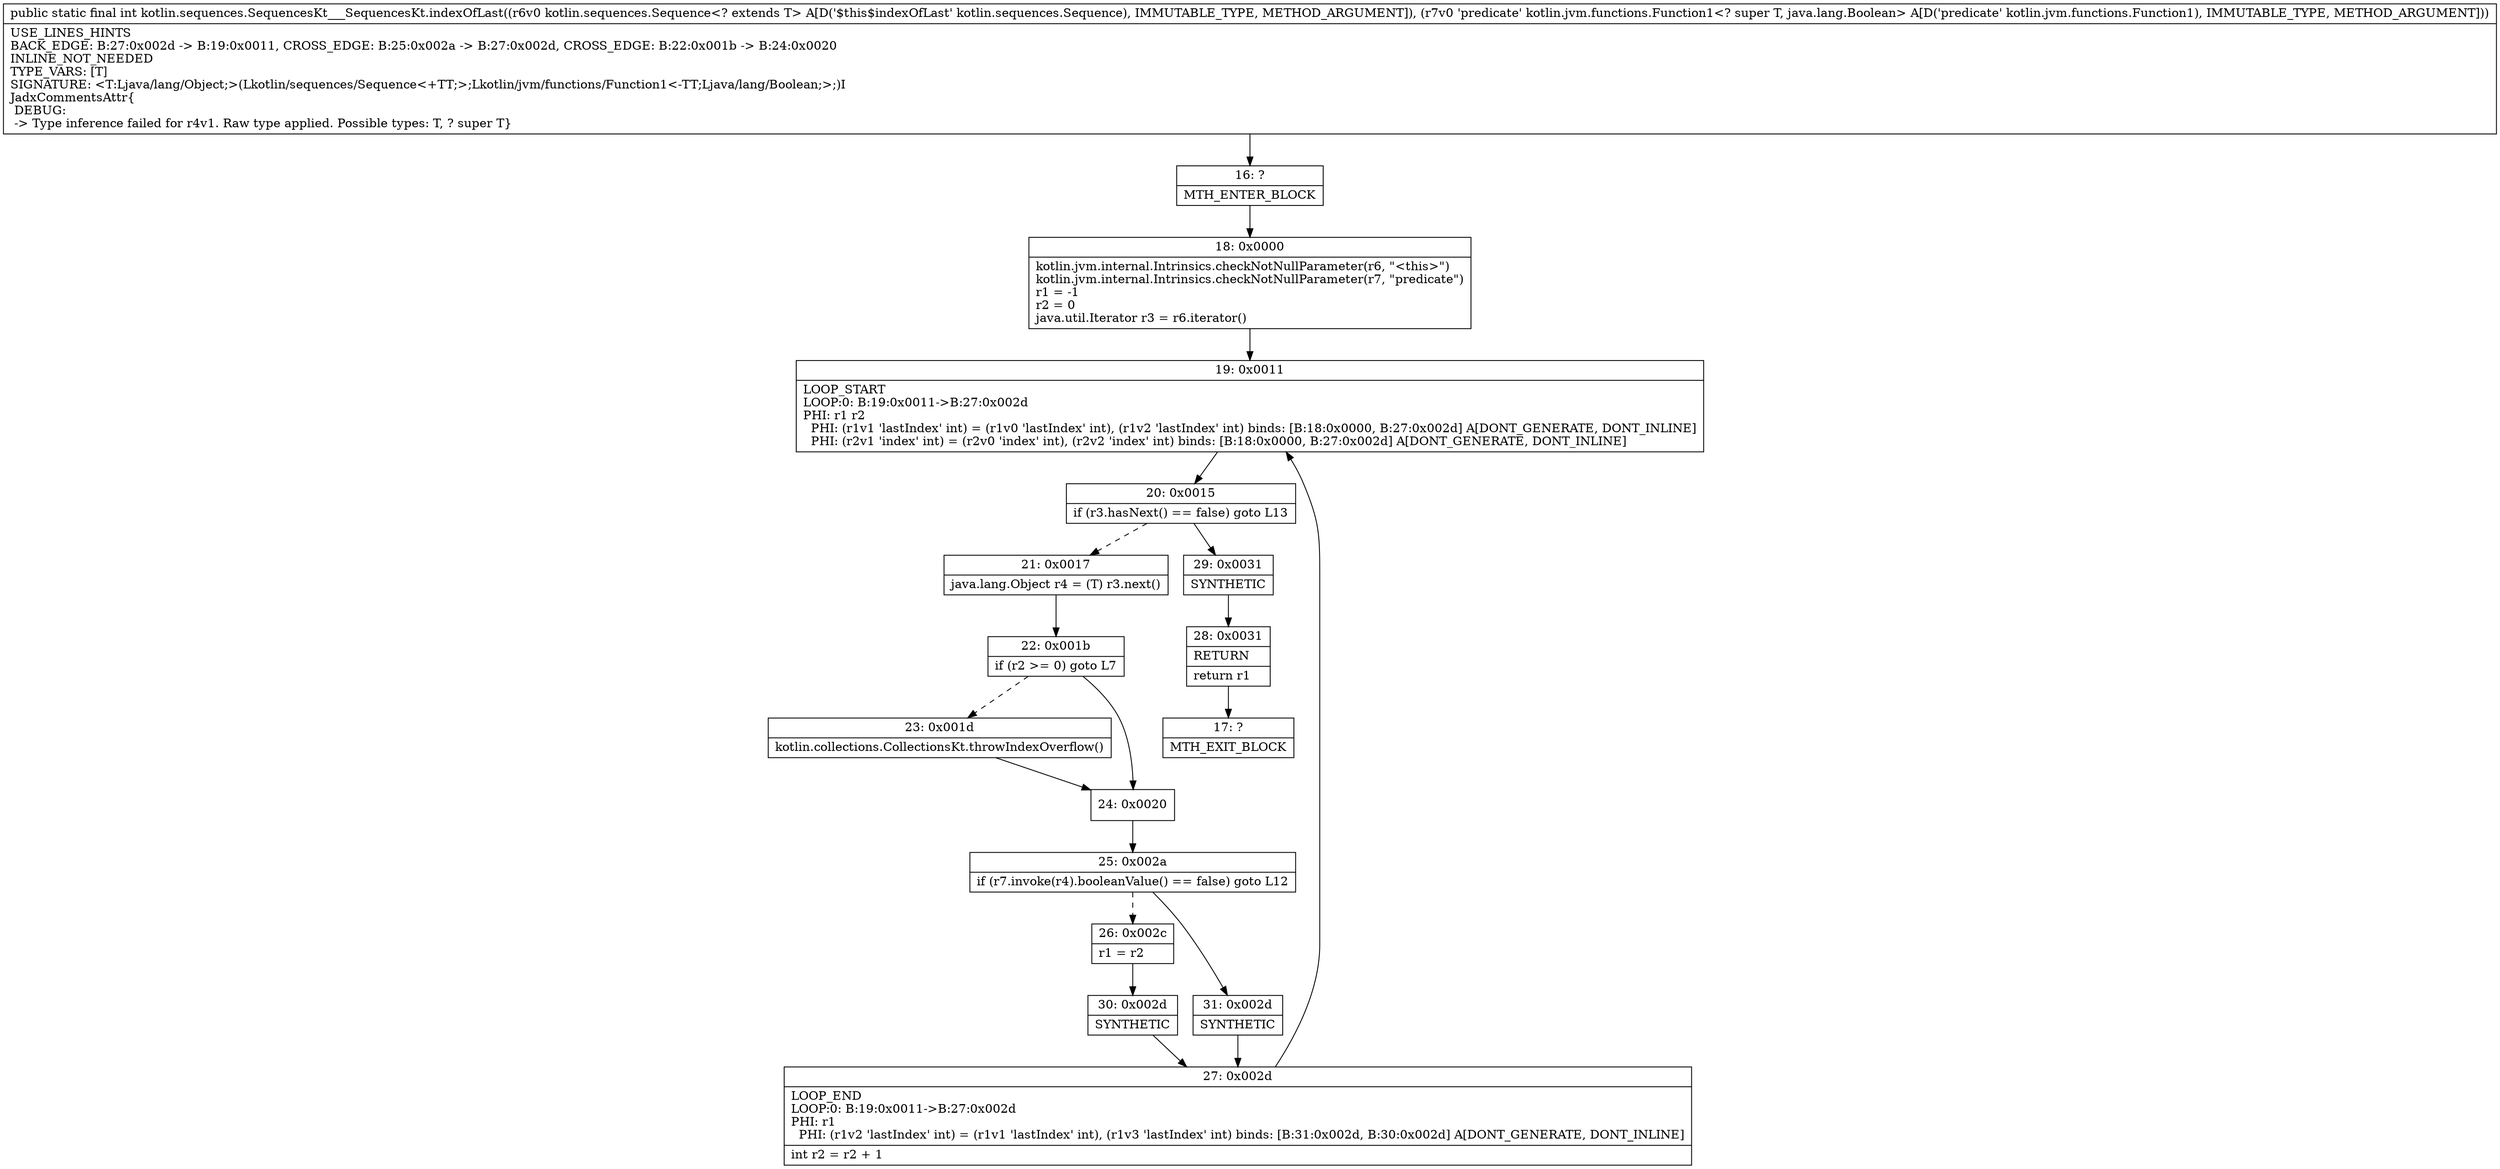 digraph "CFG forkotlin.sequences.SequencesKt___SequencesKt.indexOfLast(Lkotlin\/sequences\/Sequence;Lkotlin\/jvm\/functions\/Function1;)I" {
Node_16 [shape=record,label="{16\:\ ?|MTH_ENTER_BLOCK\l}"];
Node_18 [shape=record,label="{18\:\ 0x0000|kotlin.jvm.internal.Intrinsics.checkNotNullParameter(r6, \"\<this\>\")\lkotlin.jvm.internal.Intrinsics.checkNotNullParameter(r7, \"predicate\")\lr1 = \-1\lr2 = 0\ljava.util.Iterator r3 = r6.iterator()\l}"];
Node_19 [shape=record,label="{19\:\ 0x0011|LOOP_START\lLOOP:0: B:19:0x0011\-\>B:27:0x002d\lPHI: r1 r2 \l  PHI: (r1v1 'lastIndex' int) = (r1v0 'lastIndex' int), (r1v2 'lastIndex' int) binds: [B:18:0x0000, B:27:0x002d] A[DONT_GENERATE, DONT_INLINE]\l  PHI: (r2v1 'index' int) = (r2v0 'index' int), (r2v2 'index' int) binds: [B:18:0x0000, B:27:0x002d] A[DONT_GENERATE, DONT_INLINE]\l}"];
Node_20 [shape=record,label="{20\:\ 0x0015|if (r3.hasNext() == false) goto L13\l}"];
Node_21 [shape=record,label="{21\:\ 0x0017|java.lang.Object r4 = (T) r3.next()\l}"];
Node_22 [shape=record,label="{22\:\ 0x001b|if (r2 \>= 0) goto L7\l}"];
Node_23 [shape=record,label="{23\:\ 0x001d|kotlin.collections.CollectionsKt.throwIndexOverflow()\l}"];
Node_24 [shape=record,label="{24\:\ 0x0020}"];
Node_25 [shape=record,label="{25\:\ 0x002a|if (r7.invoke(r4).booleanValue() == false) goto L12\l}"];
Node_26 [shape=record,label="{26\:\ 0x002c|r1 = r2\l}"];
Node_30 [shape=record,label="{30\:\ 0x002d|SYNTHETIC\l}"];
Node_27 [shape=record,label="{27\:\ 0x002d|LOOP_END\lLOOP:0: B:19:0x0011\-\>B:27:0x002d\lPHI: r1 \l  PHI: (r1v2 'lastIndex' int) = (r1v1 'lastIndex' int), (r1v3 'lastIndex' int) binds: [B:31:0x002d, B:30:0x002d] A[DONT_GENERATE, DONT_INLINE]\l|int r2 = r2 + 1\l}"];
Node_31 [shape=record,label="{31\:\ 0x002d|SYNTHETIC\l}"];
Node_29 [shape=record,label="{29\:\ 0x0031|SYNTHETIC\l}"];
Node_28 [shape=record,label="{28\:\ 0x0031|RETURN\l|return r1\l}"];
Node_17 [shape=record,label="{17\:\ ?|MTH_EXIT_BLOCK\l}"];
MethodNode[shape=record,label="{public static final int kotlin.sequences.SequencesKt___SequencesKt.indexOfLast((r6v0 kotlin.sequences.Sequence\<? extends T\> A[D('$this$indexOfLast' kotlin.sequences.Sequence), IMMUTABLE_TYPE, METHOD_ARGUMENT]), (r7v0 'predicate' kotlin.jvm.functions.Function1\<? super T, java.lang.Boolean\> A[D('predicate' kotlin.jvm.functions.Function1), IMMUTABLE_TYPE, METHOD_ARGUMENT]))  | USE_LINES_HINTS\lBACK_EDGE: B:27:0x002d \-\> B:19:0x0011, CROSS_EDGE: B:25:0x002a \-\> B:27:0x002d, CROSS_EDGE: B:22:0x001b \-\> B:24:0x0020\lINLINE_NOT_NEEDED\lTYPE_VARS: [T]\lSIGNATURE: \<T:Ljava\/lang\/Object;\>(Lkotlin\/sequences\/Sequence\<+TT;\>;Lkotlin\/jvm\/functions\/Function1\<\-TT;Ljava\/lang\/Boolean;\>;)I\lJadxCommentsAttr\{\l DEBUG: \l \-\> Type inference failed for r4v1. Raw type applied. Possible types: T, ? super T\}\l}"];
MethodNode -> Node_16;Node_16 -> Node_18;
Node_18 -> Node_19;
Node_19 -> Node_20;
Node_20 -> Node_21[style=dashed];
Node_20 -> Node_29;
Node_21 -> Node_22;
Node_22 -> Node_23[style=dashed];
Node_22 -> Node_24;
Node_23 -> Node_24;
Node_24 -> Node_25;
Node_25 -> Node_26[style=dashed];
Node_25 -> Node_31;
Node_26 -> Node_30;
Node_30 -> Node_27;
Node_27 -> Node_19;
Node_31 -> Node_27;
Node_29 -> Node_28;
Node_28 -> Node_17;
}

